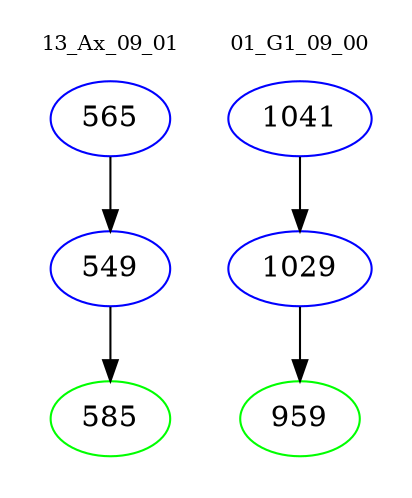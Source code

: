 digraph{
subgraph cluster_0 {
color = white
label = "13_Ax_09_01";
fontsize=10;
T0_565 [label="565", color="blue"]
T0_565 -> T0_549 [color="black"]
T0_549 [label="549", color="blue"]
T0_549 -> T0_585 [color="black"]
T0_585 [label="585", color="green"]
}
subgraph cluster_1 {
color = white
label = "01_G1_09_00";
fontsize=10;
T1_1041 [label="1041", color="blue"]
T1_1041 -> T1_1029 [color="black"]
T1_1029 [label="1029", color="blue"]
T1_1029 -> T1_959 [color="black"]
T1_959 [label="959", color="green"]
}
}
